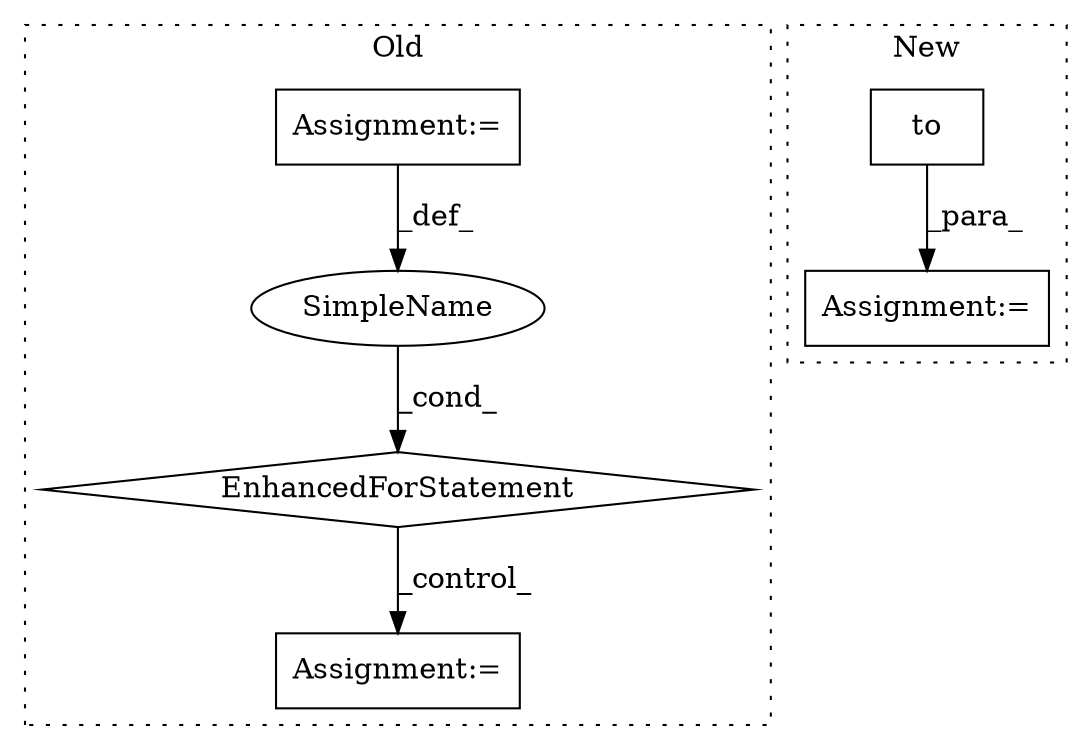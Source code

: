 digraph G {
subgraph cluster0 {
1 [label="EnhancedForStatement" a="70" s="5194,5282" l="57,2" shape="diamond"];
4 [label="Assignment:=" a="7" s="5331" l="1" shape="box"];
5 [label="SimpleName" a="42" s="5255" l="5" shape="ellipse"];
6 [label="Assignment:=" a="7" s="5194,5282" l="57,2" shape="box"];
label = "Old";
style="dotted";
}
subgraph cluster1 {
2 [label="to" a="32" s="4077,4086" l="3,1" shape="box"];
3 [label="Assignment:=" a="7" s="4104" l="1" shape="box"];
label = "New";
style="dotted";
}
1 -> 4 [label="_control_"];
2 -> 3 [label="_para_"];
5 -> 1 [label="_cond_"];
6 -> 5 [label="_def_"];
}